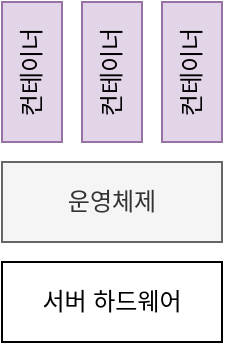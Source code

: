 <mxfile version="10.9.5" type="device"><diagram id="YOKWBiCCr0PL1sNSxijN" name="컨테이너"><mxGraphModel dx="1020" dy="735" grid="1" gridSize="10" guides="1" tooltips="1" connect="1" arrows="1" fold="1" page="1" pageScale="1" pageWidth="827" pageHeight="1169" math="0" shadow="0"><root><mxCell id="0"/><mxCell id="1" parent="0"/><mxCell id="q1DruP6ark8-CFrl7L6p-1" value="운영체제" style="rounded=0;whiteSpace=wrap;html=1;fillColor=#f5f5f5;strokeColor=#666666;fontColor=#333333;" vertex="1" parent="1"><mxGeometry x="120" y="240" width="110" height="40" as="geometry"/></mxCell><mxCell id="q1DruP6ark8-CFrl7L6p-2" value="서버 하드웨어" style="rounded=0;whiteSpace=wrap;html=1;" vertex="1" parent="1"><mxGeometry x="120" y="290" width="110" height="40" as="geometry"/></mxCell><mxCell id="q1DruP6ark8-CFrl7L6p-3" value="컨테이너" style="rounded=0;whiteSpace=wrap;html=1;horizontal=0;fillColor=#e1d5e7;strokeColor=#9673a6;" vertex="1" parent="1"><mxGeometry x="120" y="160" width="30" height="70" as="geometry"/></mxCell><mxCell id="q1DruP6ark8-CFrl7L6p-4" value="컨테이너" style="rounded=0;whiteSpace=wrap;html=1;horizontal=0;fillColor=#e1d5e7;strokeColor=#9673a6;" vertex="1" parent="1"><mxGeometry x="160" y="160" width="30" height="70" as="geometry"/></mxCell><mxCell id="q1DruP6ark8-CFrl7L6p-5" value="컨테이너" style="rounded=0;whiteSpace=wrap;html=1;horizontal=0;fillColor=#e1d5e7;strokeColor=#9673a6;" vertex="1" parent="1"><mxGeometry x="200" y="160" width="30" height="70" as="geometry"/></mxCell></root></mxGraphModel></diagram><diagram id="rA1afjX9JSYvzaxT_KuJ" name="VM 컨테이너"><mxGraphModel dx="1020" dy="735" grid="1" gridSize="10" guides="1" tooltips="1" connect="1" arrows="1" fold="1" page="1" pageScale="1" pageWidth="827" pageHeight="1169" math="0" shadow="0"><root><mxCell id="bUU-muo_z0B3mSwRiS84-0"/><mxCell id="bUU-muo_z0B3mSwRiS84-1" parent="bUU-muo_z0B3mSwRiS84-0"/><mxCell id="p31u1S_UPMA89Svn-WH9-0" value="호스트 운영체제" style="rounded=0;whiteSpace=wrap;html=1;fillColor=#f5f5f5;strokeColor=#666666;fontColor=#333333;" vertex="1" parent="bUU-muo_z0B3mSwRiS84-1"><mxGeometry x="120" y="320" width="140" height="30" as="geometry"/></mxCell><mxCell id="p31u1S_UPMA89Svn-WH9-1" value="서버 하드웨어" style="rounded=0;whiteSpace=wrap;html=1;" vertex="1" parent="bUU-muo_z0B3mSwRiS84-1"><mxGeometry x="120" y="350" width="140" height="30" as="geometry"/></mxCell><mxCell id="p31u1S_UPMA89Svn-WH9-9" value="앱&lt;br&gt;bin/lib" style="rounded=0;whiteSpace=wrap;html=1;fillColor=#f5f5f5;strokeColor=#666666;fontColor=#333333;" vertex="1" parent="bUU-muo_z0B3mSwRiS84-1"><mxGeometry x="120" y="230" width="40" height="30" as="geometry"/></mxCell><mxCell id="p31u1S_UPMA89Svn-WH9-10" value="앱&lt;br&gt;bin/lib" style="rounded=0;whiteSpace=wrap;html=1;fillColor=#f5f5f5;strokeColor=#666666;fontColor=#333333;" vertex="1" parent="bUU-muo_z0B3mSwRiS84-1"><mxGeometry x="170" y="230" width="40" height="30" as="geometry"/></mxCell><mxCell id="p31u1S_UPMA89Svn-WH9-11" value="앱&lt;br&gt;bin/lib" style="rounded=0;whiteSpace=wrap;html=1;fillColor=#f5f5f5;strokeColor=#666666;fontColor=#333333;" vertex="1" parent="bUU-muo_z0B3mSwRiS84-1"><mxGeometry x="220" y="230" width="40" height="30" as="geometry"/></mxCell><mxCell id="p31u1S_UPMA89Svn-WH9-12" value="호스트 운영체제" style="rounded=0;whiteSpace=wrap;html=1;fillColor=#f5f5f5;strokeColor=#666666;fontColor=#333333;" vertex="1" parent="bUU-muo_z0B3mSwRiS84-1"><mxGeometry x="320" y="320" width="140" height="30" as="geometry"/></mxCell><mxCell id="p31u1S_UPMA89Svn-WH9-13" value="서버 하드웨어" style="rounded=0;whiteSpace=wrap;html=1;" vertex="1" parent="bUU-muo_z0B3mSwRiS84-1"><mxGeometry x="320" y="350" width="140" height="30" as="geometry"/></mxCell><mxCell id="p31u1S_UPMA89Svn-WH9-18" value="앱&lt;br&gt;bin/lib" style="rounded=0;whiteSpace=wrap;html=1;fillColor=#f5f5f5;strokeColor=#666666;fontColor=#333333;" vertex="1" parent="bUU-muo_z0B3mSwRiS84-1"><mxGeometry x="320" y="260" width="40" height="30" as="geometry"/></mxCell><mxCell id="p31u1S_UPMA89Svn-WH9-19" value="앱&lt;br&gt;bin/lib" style="rounded=0;whiteSpace=wrap;html=1;fillColor=#f5f5f5;strokeColor=#666666;fontColor=#333333;" vertex="1" parent="bUU-muo_z0B3mSwRiS84-1"><mxGeometry x="370" y="260" width="40" height="30" as="geometry"/></mxCell><mxCell id="p31u1S_UPMA89Svn-WH9-20" value="앱&lt;br&gt;bin/lib" style="rounded=0;whiteSpace=wrap;html=1;fillColor=#f5f5f5;strokeColor=#666666;fontColor=#333333;" vertex="1" parent="bUU-muo_z0B3mSwRiS84-1"><mxGeometry x="420" y="260" width="40" height="30" as="geometry"/></mxCell><mxCell id="p31u1S_UPMA89Svn-WH9-21" value="A) 가상머신 스택" style="text;html=1;strokeColor=none;fillColor=none;align=center;verticalAlign=middle;whiteSpace=wrap;rounded=0;" vertex="1" parent="bUU-muo_z0B3mSwRiS84-1"><mxGeometry x="120" y="390" width="140" height="20" as="geometry"/></mxCell><mxCell id="p31u1S_UPMA89Svn-WH9-22" value="A) 컨테이너 스택" style="text;html=1;strokeColor=none;fillColor=none;align=center;verticalAlign=middle;whiteSpace=wrap;rounded=0;" vertex="1" parent="bUU-muo_z0B3mSwRiS84-1"><mxGeometry x="320" y="390" width="140" height="20" as="geometry"/></mxCell><mxCell id="p31u1S_UPMA89Svn-WH9-6" value="게스트&lt;br&gt;OS" style="rounded=0;whiteSpace=wrap;html=1;fillColor=#f8cecc;strokeColor=#b85450;" vertex="1" parent="bUU-muo_z0B3mSwRiS84-1"><mxGeometry x="120" y="260" width="40" height="30" as="geometry"/></mxCell><mxCell id="p31u1S_UPMA89Svn-WH9-7" value="게스트&lt;br&gt;OS" style="rounded=0;whiteSpace=wrap;html=1;fillColor=#f8cecc;strokeColor=#b85450;" vertex="1" parent="bUU-muo_z0B3mSwRiS84-1"><mxGeometry x="170" y="260" width="40" height="30" as="geometry"/></mxCell><mxCell id="p31u1S_UPMA89Svn-WH9-8" value="게스트&lt;br&gt;OS" style="rounded=0;whiteSpace=wrap;html=1;fillColor=#f8cecc;strokeColor=#b85450;" vertex="1" parent="bUU-muo_z0B3mSwRiS84-1"><mxGeometry x="220" y="260" width="40" height="30" as="geometry"/></mxCell><mxCell id="p31u1S_UPMA89Svn-WH9-5" value="하이퍼바이저" style="rounded=0;whiteSpace=wrap;html=1;fillColor=#f8cecc;strokeColor=#b85450;" vertex="1" parent="bUU-muo_z0B3mSwRiS84-1"><mxGeometry x="120" y="290" width="140" height="30" as="geometry"/></mxCell><mxCell id="p31u1S_UPMA89Svn-WH9-14" value="컨테이너 소프트웨어" style="rounded=0;whiteSpace=wrap;html=1;fillColor=#dae8fc;strokeColor=#6c8ebf;" vertex="1" parent="bUU-muo_z0B3mSwRiS84-1"><mxGeometry x="320" y="290" width="140" height="30" as="geometry"/></mxCell></root></mxGraphModel></diagram></mxfile>